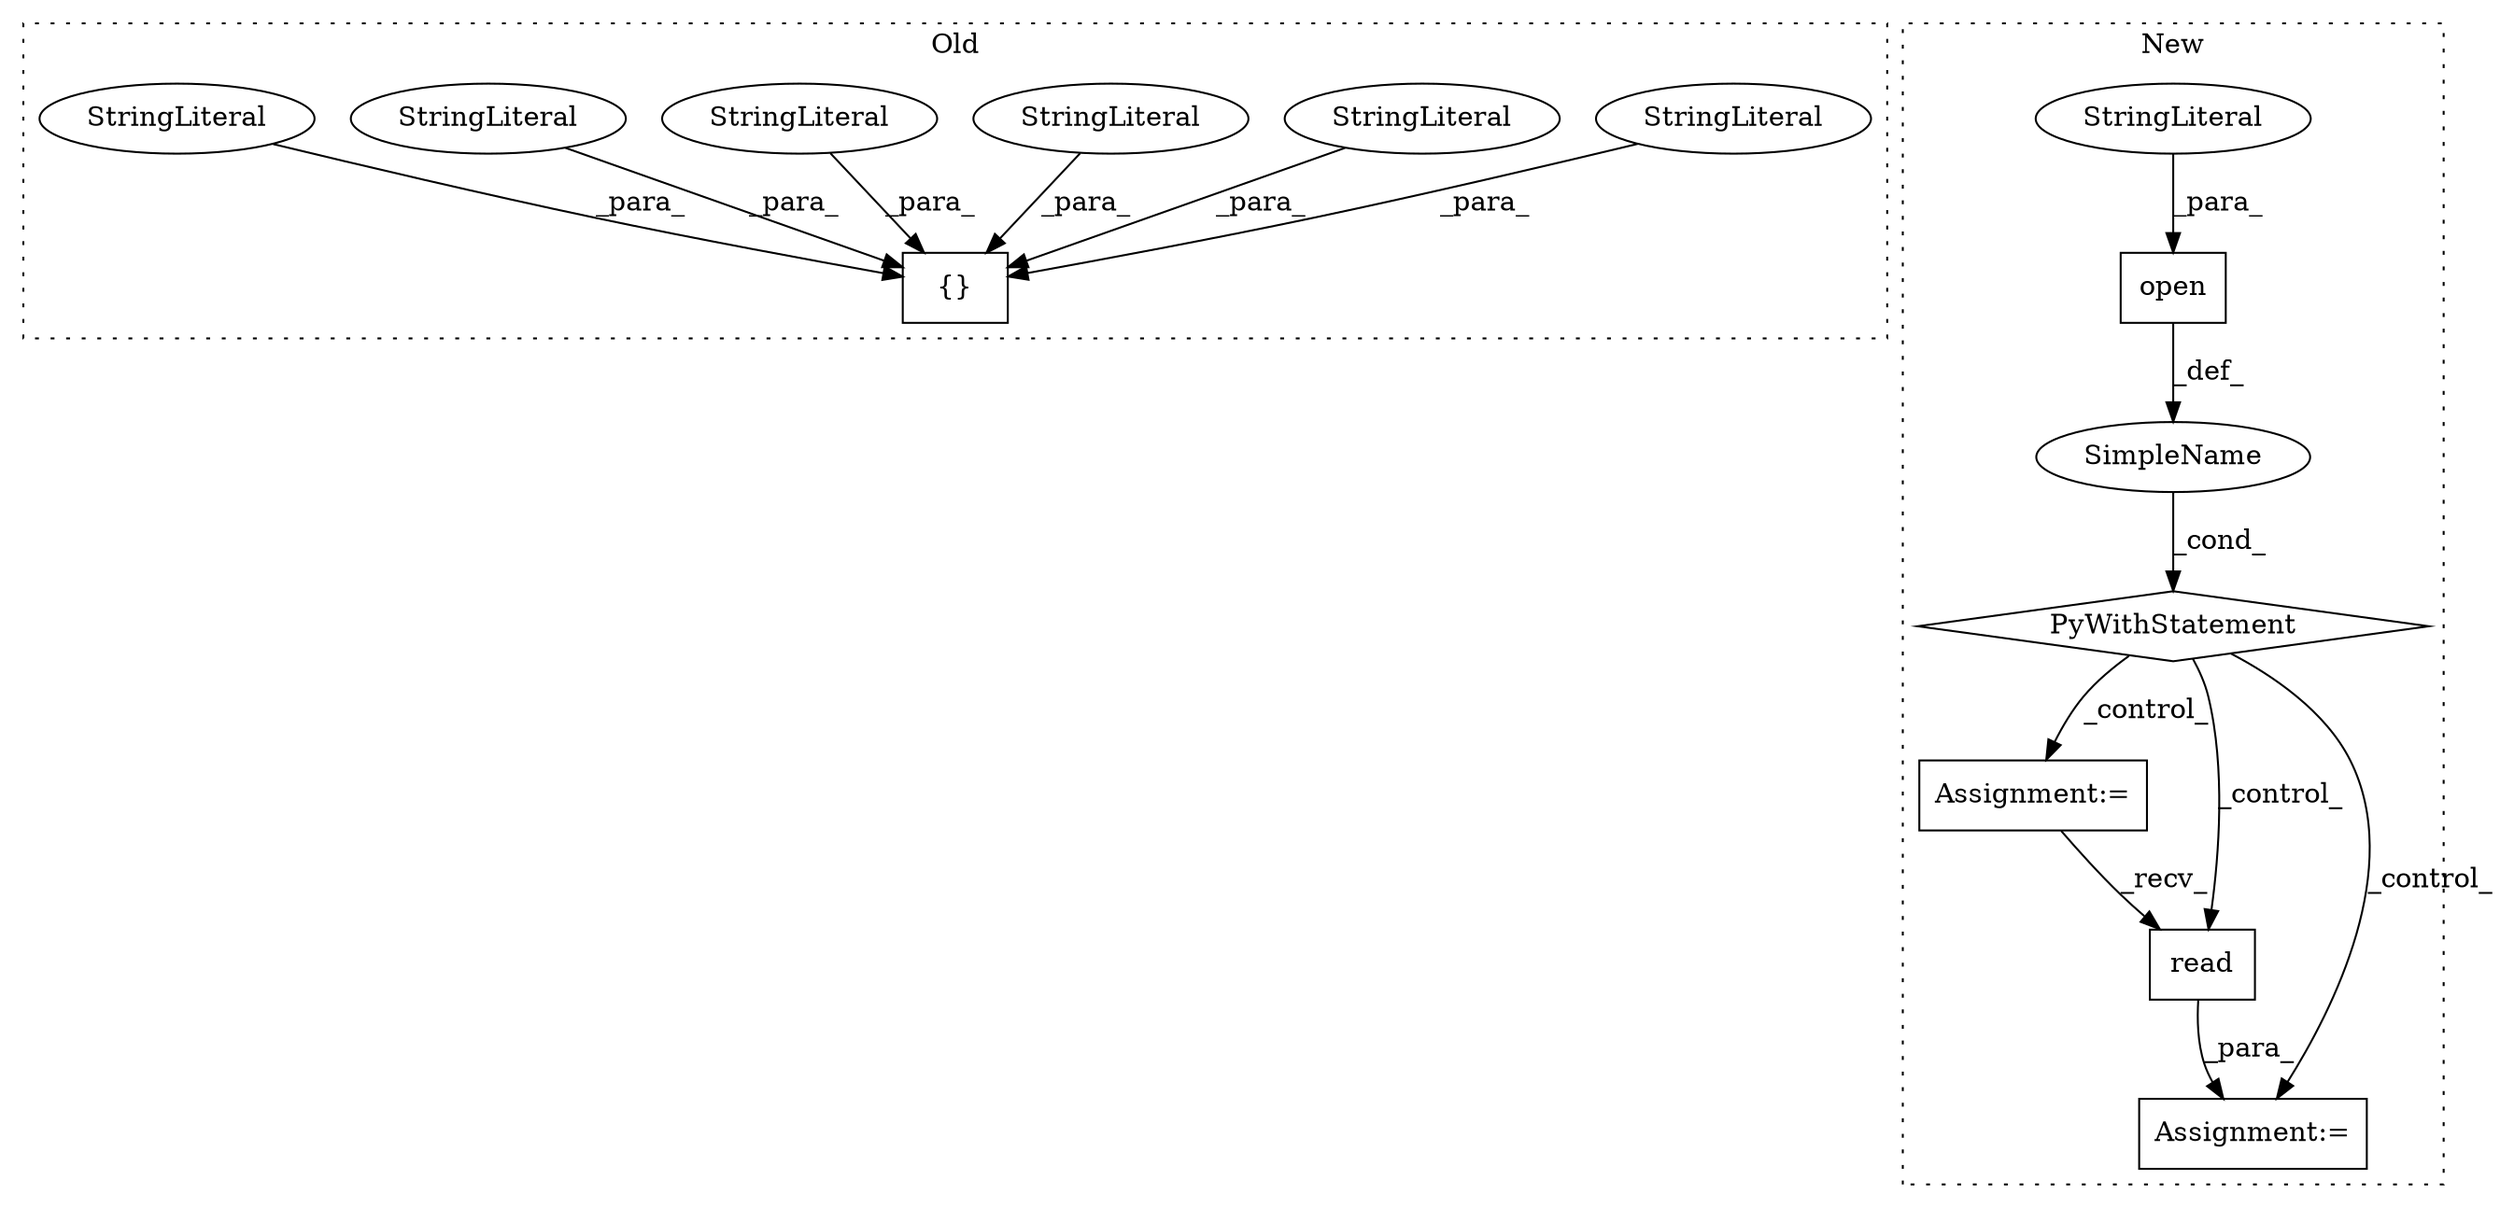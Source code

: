 digraph G {
subgraph cluster0 {
1 [label="{}" a="4" s="251,314" l="1,1" shape="box"];
8 [label="StringLiteral" a="45" s="270" l="6" shape="ellipse"];
9 [label="StringLiteral" a="45" s="252" l="6" shape="ellipse"];
11 [label="StringLiteral" a="45" s="277" l="8" shape="ellipse"];
12 [label="StringLiteral" a="45" s="298" l="16" shape="ellipse"];
13 [label="StringLiteral" a="45" s="259" l="10" shape="ellipse"];
14 [label="StringLiteral" a="45" s="286" l="11" shape="ellipse"];
label = "Old";
style="dotted";
}
subgraph cluster1 {
2 [label="open" a="32" s="627,656" l="5,1" shape="box"];
3 [label="StringLiteral" a="45" s="632" l="12" shape="ellipse"];
4 [label="Assignment:=" a="7" s="693" l="1" shape="box"];
5 [label="PyWithStatement" a="104" s="610,657" l="10,2" shape="diamond"];
6 [label="SimpleName" a="42" s="" l="" shape="ellipse"];
7 [label="Assignment:=" a="7" s="708" l="1" shape="box"];
10 [label="read" a="32" s="711" l="6" shape="box"];
label = "New";
style="dotted";
}
2 -> 6 [label="_def_"];
3 -> 2 [label="_para_"];
4 -> 10 [label="_recv_"];
5 -> 10 [label="_control_"];
5 -> 7 [label="_control_"];
5 -> 4 [label="_control_"];
6 -> 5 [label="_cond_"];
8 -> 1 [label="_para_"];
9 -> 1 [label="_para_"];
10 -> 7 [label="_para_"];
11 -> 1 [label="_para_"];
12 -> 1 [label="_para_"];
13 -> 1 [label="_para_"];
14 -> 1 [label="_para_"];
}